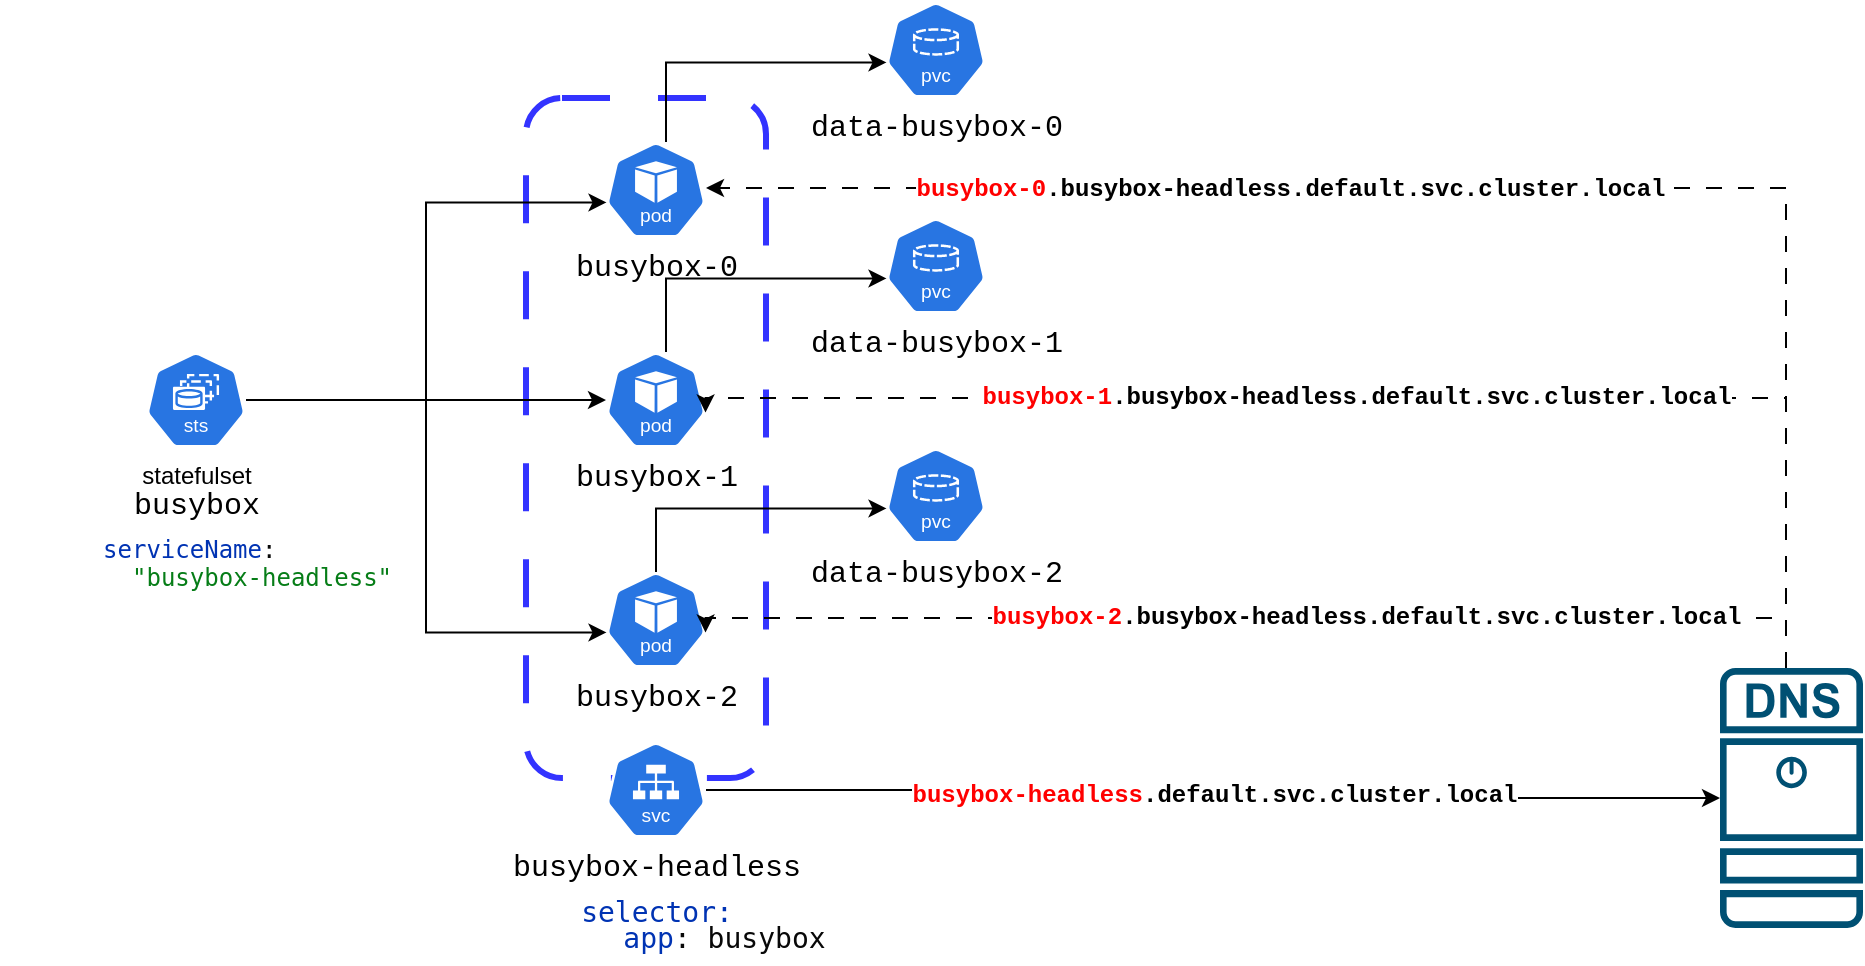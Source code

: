 <mxfile version="26.2.2">
  <diagram name="Pagina-1" id="caKlSa9Fa1lbbyCOuBgy">
    <mxGraphModel dx="1857" dy="611" grid="1" gridSize="10" guides="1" tooltips="1" connect="1" arrows="1" fold="1" page="1" pageScale="1" pageWidth="827" pageHeight="1169" math="0" shadow="0">
      <root>
        <mxCell id="0" />
        <mxCell id="1" parent="0" />
        <mxCell id="v1k6rUrRpT99dMwM8pQF-19" value="" style="rounded=1;whiteSpace=wrap;html=1;dashed=1;dashPattern=8 8;strokeWidth=3;strokeColor=#3333FF;fillColor=default;" vertex="1" parent="1">
          <mxGeometry x="230" y="90" width="120" height="340" as="geometry" />
        </mxCell>
        <mxCell id="v1k6rUrRpT99dMwM8pQF-16" style="edgeStyle=orthogonalEdgeStyle;rounded=0;orthogonalLoop=1;jettySize=auto;html=1;" edge="1" parent="1" source="v1k6rUrRpT99dMwM8pQF-2" target="v1k6rUrRpT99dMwM8pQF-8">
          <mxGeometry relative="1" as="geometry" />
        </mxCell>
        <mxCell id="v1k6rUrRpT99dMwM8pQF-2" value="statefulset&lt;div&gt;&lt;font style=&quot;font-size: 15px;&quot; face=&quot;Courier New&quot;&gt;busybox&lt;/font&gt;&lt;/div&gt;&lt;div&gt;&lt;div style=&quot;background-color: rgb(255, 255, 255); color: rgb(8, 8, 8); line-height: 10%;&quot;&gt;&lt;pre style=&quot;font-family:&#39;JetBrains Mono&#39;,monospace;font-size:9,8pt;&quot;&gt;&lt;span style=&quot;color:#0033b3;&quot;&gt;serviceName&lt;/span&gt;: &lt;/pre&gt;&lt;pre style=&quot;font-family: &amp;quot;JetBrains Mono&amp;quot;, monospace;&quot;&gt;&lt;span style=&quot;color:#067d17;&quot;&gt;&lt;span style=&quot;white-space: pre;&quot;&gt;&#x9;&lt;/span&gt; &quot;busybox-headless&quot;&lt;/span&gt;&lt;/pre&gt;&lt;/div&gt;&lt;/div&gt;" style="aspect=fixed;sketch=0;html=1;dashed=0;whitespace=wrap;verticalLabelPosition=bottom;verticalAlign=top;fillColor=#2875E2;strokeColor=#ffffff;points=[[0.005,0.63,0],[0.1,0.2,0],[0.9,0.2,0],[0.5,0,0],[0.995,0.63,0],[0.72,0.99,0],[0.5,1,0],[0.28,0.99,0]];shape=mxgraph.kubernetes.icon2;kubernetesLabel=1;prIcon=sts" vertex="1" parent="1">
          <mxGeometry x="40" y="217" width="50" height="48" as="geometry" />
        </mxCell>
        <mxCell id="v1k6rUrRpT99dMwM8pQF-3" value="&lt;span style=&quot;font-family: &amp;quot;Courier New&amp;quot;; font-size: 15px;&quot;&gt;data-busybox-0&lt;/span&gt;" style="aspect=fixed;sketch=0;html=1;dashed=0;whitespace=wrap;verticalLabelPosition=bottom;verticalAlign=top;fillColor=#2875E2;strokeColor=#ffffff;points=[[0.005,0.63,0],[0.1,0.2,0],[0.9,0.2,0],[0.5,0,0],[0.995,0.63,0],[0.72,0.99,0],[0.5,1,0],[0.28,0.99,0]];shape=mxgraph.kubernetes.icon2;kubernetesLabel=1;prIcon=pvc" vertex="1" parent="1">
          <mxGeometry x="410" y="42" width="50" height="48" as="geometry" />
        </mxCell>
        <mxCell id="v1k6rUrRpT99dMwM8pQF-4" value="&lt;span style=&quot;font-family: &amp;quot;Courier New&amp;quot;; font-size: 15px;&quot;&gt;busybox-0&lt;/span&gt;" style="aspect=fixed;sketch=0;html=1;dashed=0;whitespace=wrap;verticalLabelPosition=bottom;verticalAlign=top;fillColor=#2875E2;strokeColor=#ffffff;points=[[0.005,0.63,0],[0.1,0.2,0],[0.9,0.2,0],[0.5,0,0],[0.995,0.63,0],[0.72,0.99,0],[0.5,1,0],[0.28,0.99,0]];shape=mxgraph.kubernetes.icon2;kubernetesLabel=1;prIcon=pod" vertex="1" parent="1">
          <mxGeometry x="270" y="112" width="50" height="48" as="geometry" />
        </mxCell>
        <mxCell id="v1k6rUrRpT99dMwM8pQF-6" style="edgeStyle=orthogonalEdgeStyle;rounded=0;orthogonalLoop=1;jettySize=auto;html=1;entryX=0.005;entryY=0.63;entryDx=0;entryDy=0;entryPerimeter=0;" edge="1" parent="1" source="v1k6rUrRpT99dMwM8pQF-4" target="v1k6rUrRpT99dMwM8pQF-3">
          <mxGeometry relative="1" as="geometry">
            <Array as="points">
              <mxPoint x="300" y="72" />
            </Array>
          </mxGeometry>
        </mxCell>
        <mxCell id="v1k6rUrRpT99dMwM8pQF-7" value="&lt;span style=&quot;font-family: &amp;quot;Courier New&amp;quot;; font-size: 15px;&quot;&gt;data-busybox-1&lt;/span&gt;" style="aspect=fixed;sketch=0;html=1;dashed=0;whitespace=wrap;verticalLabelPosition=bottom;verticalAlign=top;fillColor=#2875E2;strokeColor=#ffffff;points=[[0.005,0.63,0],[0.1,0.2,0],[0.9,0.2,0],[0.5,0,0],[0.995,0.63,0],[0.72,0.99,0],[0.5,1,0],[0.28,0.99,0]];shape=mxgraph.kubernetes.icon2;kubernetesLabel=1;prIcon=pvc" vertex="1" parent="1">
          <mxGeometry x="410" y="150" width="50" height="48" as="geometry" />
        </mxCell>
        <mxCell id="v1k6rUrRpT99dMwM8pQF-8" value="&lt;span style=&quot;font-family: &amp;quot;Courier New&amp;quot;; font-size: 15px;&quot;&gt;busybox-1&lt;/span&gt;" style="aspect=fixed;sketch=0;html=1;dashed=0;whitespace=wrap;verticalLabelPosition=bottom;verticalAlign=top;fillColor=#2875E2;strokeColor=#ffffff;points=[[0.005,0.63,0],[0.1,0.2,0],[0.9,0.2,0],[0.5,0,0],[0.995,0.63,0],[0.72,0.99,0],[0.5,1,0],[0.28,0.99,0]];shape=mxgraph.kubernetes.icon2;kubernetesLabel=1;prIcon=pod" vertex="1" parent="1">
          <mxGeometry x="270" y="217" width="50" height="48" as="geometry" />
        </mxCell>
        <mxCell id="v1k6rUrRpT99dMwM8pQF-9" style="edgeStyle=orthogonalEdgeStyle;rounded=0;orthogonalLoop=1;jettySize=auto;html=1;entryX=0.005;entryY=0.63;entryDx=0;entryDy=0;entryPerimeter=0;" edge="1" source="v1k6rUrRpT99dMwM8pQF-8" target="v1k6rUrRpT99dMwM8pQF-7" parent="1">
          <mxGeometry relative="1" as="geometry">
            <Array as="points">
              <mxPoint x="300" y="180" />
            </Array>
          </mxGeometry>
        </mxCell>
        <mxCell id="v1k6rUrRpT99dMwM8pQF-10" value="&lt;span style=&quot;font-family: &amp;quot;Courier New&amp;quot;; font-size: 15px;&quot;&gt;data-busybox-2&lt;/span&gt;&lt;div&gt;&lt;span style=&quot;font-family: &amp;quot;Courier New&amp;quot;; font-size: 15px;&quot;&gt;&lt;br&gt;&lt;/span&gt;&lt;/div&gt;" style="aspect=fixed;sketch=0;html=1;dashed=0;whitespace=wrap;verticalLabelPosition=bottom;verticalAlign=top;fillColor=#2875E2;strokeColor=#ffffff;points=[[0.005,0.63,0],[0.1,0.2,0],[0.9,0.2,0],[0.5,0,0],[0.995,0.63,0],[0.72,0.99,0],[0.5,1,0],[0.28,0.99,0]];shape=mxgraph.kubernetes.icon2;kubernetesLabel=1;prIcon=pvc" vertex="1" parent="1">
          <mxGeometry x="410" y="265" width="50" height="48" as="geometry" />
        </mxCell>
        <mxCell id="v1k6rUrRpT99dMwM8pQF-11" value="&lt;span style=&quot;font-family: &amp;quot;Courier New&amp;quot;; font-size: 15px;&quot;&gt;busybox-2&lt;/span&gt;" style="aspect=fixed;sketch=0;html=1;dashed=0;whitespace=wrap;verticalLabelPosition=bottom;verticalAlign=top;fillColor=#2875E2;strokeColor=#ffffff;points=[[0.005,0.63,0],[0.1,0.2,0],[0.9,0.2,0],[0.5,0,0],[0.995,0.63,0],[0.72,0.99,0],[0.5,1,0],[0.28,0.99,0]];shape=mxgraph.kubernetes.icon2;kubernetesLabel=1;prIcon=pod" vertex="1" parent="1">
          <mxGeometry x="270" y="327" width="50" height="48" as="geometry" />
        </mxCell>
        <mxCell id="v1k6rUrRpT99dMwM8pQF-12" style="edgeStyle=orthogonalEdgeStyle;rounded=0;orthogonalLoop=1;jettySize=auto;html=1;entryX=0.005;entryY=0.63;entryDx=0;entryDy=0;entryPerimeter=0;" edge="1" source="v1k6rUrRpT99dMwM8pQF-11" target="v1k6rUrRpT99dMwM8pQF-10" parent="1">
          <mxGeometry relative="1" as="geometry">
            <Array as="points">
              <mxPoint x="295" y="295" />
            </Array>
          </mxGeometry>
        </mxCell>
        <mxCell id="v1k6rUrRpT99dMwM8pQF-15" style="edgeStyle=orthogonalEdgeStyle;rounded=0;orthogonalLoop=1;jettySize=auto;html=1;entryX=0.005;entryY=0.63;entryDx=0;entryDy=0;entryPerimeter=0;" edge="1" parent="1" source="v1k6rUrRpT99dMwM8pQF-2" target="v1k6rUrRpT99dMwM8pQF-11">
          <mxGeometry relative="1" as="geometry" />
        </mxCell>
        <mxCell id="v1k6rUrRpT99dMwM8pQF-17" style="edgeStyle=orthogonalEdgeStyle;rounded=0;orthogonalLoop=1;jettySize=auto;html=1;entryX=0.005;entryY=0.63;entryDx=0;entryDy=0;entryPerimeter=0;" edge="1" parent="1" source="v1k6rUrRpT99dMwM8pQF-2" target="v1k6rUrRpT99dMwM8pQF-4">
          <mxGeometry relative="1" as="geometry" />
        </mxCell>
        <UserObject label="&lt;font style=&quot;color: rgb(255, 0, 0);&quot; face=&quot;Courier New&quot;&gt;busybox-headless&lt;/font&gt;&lt;font style=&quot;color: rgb(0, 0, 0);&quot; face=&quot;Courier New&quot;&gt;.default.svc.cluster.local&lt;/font&gt;" link="busybox-headless.default.svc.cluster.local" id="v1k6rUrRpT99dMwM8pQF-21">
          <mxCell style="edgeStyle=orthogonalEdgeStyle;rounded=0;orthogonalLoop=1;jettySize=auto;html=1;fontStyle=1;fontSize=12;" edge="1" parent="1" source="v1k6rUrRpT99dMwM8pQF-18" target="v1k6rUrRpT99dMwM8pQF-20">
            <mxGeometry relative="1" as="geometry" />
          </mxCell>
        </UserObject>
        <mxCell id="v1k6rUrRpT99dMwM8pQF-18" value="&lt;span style=&quot;font-family: &amp;quot;Courier New&amp;quot;; font-size: 15px;&quot;&gt;busybox-headless&lt;/span&gt;&lt;div&gt;&lt;div style=&quot;background-color: rgb(255, 255, 255); color: rgb(8, 8, 8); line-height: 0%;&quot;&gt;&lt;pre style=&quot;font-family:&#39;JetBrains Mono&#39;,monospace;font-size:9,8pt;&quot;&gt;&lt;span style=&quot;color:#0033b3;&quot;&gt;&lt;font style=&quot;font-size: 14px;&quot;&gt;selector:&lt;/font&gt;&lt;/span&gt;&lt;/pre&gt;&lt;pre style=&quot;font-family:&#39;JetBrains Mono&#39;,monospace;font-size:9,8pt;&quot;&gt;&lt;font style=&quot;font-size: 14px;&quot;&gt;&lt;span style=&quot;color: rgb(0, 51, 179);&quot;&gt;&lt;span style=&quot;white-space: pre;&quot;&gt;&#x9;&lt;/span&gt;app&lt;/span&gt;: busybox&lt;/font&gt;&lt;/pre&gt;&lt;/div&gt;&lt;/div&gt;" style="aspect=fixed;sketch=0;html=1;dashed=0;whitespace=wrap;verticalLabelPosition=bottom;verticalAlign=top;fillColor=#2875E2;strokeColor=#ffffff;points=[[0.005,0.63,0],[0.1,0.2,0],[0.9,0.2,0],[0.5,0,0],[0.995,0.63,0],[0.72,0.99,0],[0.5,1,0],[0.28,0.99,0]];shape=mxgraph.kubernetes.icon2;kubernetesLabel=1;prIcon=svc" vertex="1" parent="1">
          <mxGeometry x="270" y="412" width="50" height="48" as="geometry" />
        </mxCell>
        <mxCell id="v1k6rUrRpT99dMwM8pQF-20" value="" style="sketch=0;points=[[0.015,0.015,0],[0.985,0.015,0],[0.985,0.985,0],[0.015,0.985,0],[0.25,0,0],[0.5,0,0],[0.75,0,0],[1,0.25,0],[1,0.5,0],[1,0.75,0],[0.75,1,0],[0.5,1,0],[0.25,1,0],[0,0.75,0],[0,0.5,0],[0,0.25,0]];verticalLabelPosition=bottom;html=1;verticalAlign=top;aspect=fixed;align=center;pointerEvents=1;shape=mxgraph.cisco19.dns_server;fillColor=#005073;strokeColor=none;" vertex="1" parent="1">
          <mxGeometry x="827" y="375" width="71.5" height="130" as="geometry" />
        </mxCell>
        <mxCell id="v1k6rUrRpT99dMwM8pQF-23" style="edgeStyle=orthogonalEdgeStyle;rounded=0;orthogonalLoop=1;jettySize=auto;html=1;dashed=1;dashPattern=8 8;" edge="1" parent="1" source="v1k6rUrRpT99dMwM8pQF-20" target="v1k6rUrRpT99dMwM8pQF-4">
          <mxGeometry relative="1" as="geometry">
            <Array as="points">
              <mxPoint x="860" y="135" />
            </Array>
          </mxGeometry>
        </mxCell>
        <mxCell id="v1k6rUrRpT99dMwM8pQF-27" value="&lt;span style=&quot;font-family: &amp;quot;Courier New&amp;quot;; font-size: 12px; font-weight: 700;&quot;&gt;&lt;font style=&quot;color: rgb(255, 0, 0);&quot;&gt;busybox-0&lt;/font&gt;.busybox-headless.default.svc.cluster.local&lt;/span&gt;" style="edgeLabel;html=1;align=center;verticalAlign=middle;resizable=0;points=[];" vertex="1" connectable="0" parent="v1k6rUrRpT99dMwM8pQF-23">
          <mxGeometry x="0.407" y="1" relative="1" as="geometry">
            <mxPoint x="60" as="offset" />
          </mxGeometry>
        </mxCell>
        <UserObject label="&lt;br&gt;&lt;span style=&quot;font-family: &amp;quot;Courier New&amp;quot;; font-size: 12px; font-style: normal; font-variant-ligatures: normal; font-variant-caps: normal; font-weight: 700; letter-spacing: normal; orphans: 2; text-align: center; text-indent: 0px; text-transform: none; widows: 2; word-spacing: 0px; -webkit-text-stroke-width: 0px; white-space: nowrap; background-color: rgb(255, 255, 255); text-decoration-thickness: initial; text-decoration-style: initial; text-decoration-color: initial; float: none; display: inline !important;&quot;&gt;&lt;font style=&quot;color: rgb(255, 0, 0);&quot;&gt;busybox-1&lt;/font&gt;&lt;/span&gt;&lt;span style=&quot;font-family: &amp;quot;Courier New&amp;quot;; font-size: 12px; font-weight: 700;&quot;&gt;.busybox-headless.default.svc.cluster.local&lt;/span&gt;&lt;div&gt;&lt;br&gt;&lt;/div&gt;" link="&#xa;&lt;span style=&quot;color: rgb(0, 0, 0); font-family: &amp;quot;Courier New&amp;quot;; font-size: 12px; font-style: normal; font-variant-ligatures: normal; font-variant-caps: normal; font-weight: 700; letter-spacing: normal; orphans: 2; text-align: center; text-indent: 0px; text-transform: none; widows: 2; word-spacing: 0px; -webkit-text-stroke-width: 0px; white-space: nowrap; background-color: rgb(255, 255, 255); text-decoration-thickness: initial; text-decoration-style: initial; text-decoration-color: initial; display: inline !important; float: none;&quot;&gt;busybox-0.busybox-headless.default.svc.cluster.local&lt;/span&gt;&#xa;&#xa;" id="v1k6rUrRpT99dMwM8pQF-24">
          <mxCell style="edgeStyle=orthogonalEdgeStyle;rounded=0;orthogonalLoop=1;jettySize=auto;html=1;entryX=0.995;entryY=0.63;entryDx=0;entryDy=0;entryPerimeter=0;dashed=1;dashPattern=8 8;" edge="1" parent="1" source="v1k6rUrRpT99dMwM8pQF-20" target="v1k6rUrRpT99dMwM8pQF-8">
            <mxGeometry x="0.027" relative="1" as="geometry">
              <Array as="points">
                <mxPoint x="860" y="240" />
                <mxPoint x="320" y="240" />
              </Array>
              <mxPoint as="offset" />
            </mxGeometry>
          </mxCell>
        </UserObject>
        <UserObject label="&lt;font style=&quot;color: rgb(255, 0, 0);&quot;&gt;busybox-2&lt;/font&gt;.busybox-headless.default.svc.cluster.local" link="busybox-0.busybox-headless.default.svc.cluster.local" id="v1k6rUrRpT99dMwM8pQF-25">
          <mxCell style="edgeStyle=orthogonalEdgeStyle;rounded=0;orthogonalLoop=1;jettySize=auto;html=1;entryX=0.995;entryY=0.63;entryDx=0;entryDy=0;entryPerimeter=0;dashed=1;dashPattern=8 8;fontSize=12;fontFamily=Courier New;fontStyle=1" edge="1" parent="1" source="v1k6rUrRpT99dMwM8pQF-20" target="v1k6rUrRpT99dMwM8pQF-11">
            <mxGeometry x="-0.177" relative="1" as="geometry">
              <Array as="points">
                <mxPoint x="860" y="350" />
                <mxPoint x="320" y="350" />
              </Array>
              <mxPoint as="offset" />
            </mxGeometry>
          </mxCell>
        </UserObject>
      </root>
    </mxGraphModel>
  </diagram>
</mxfile>
